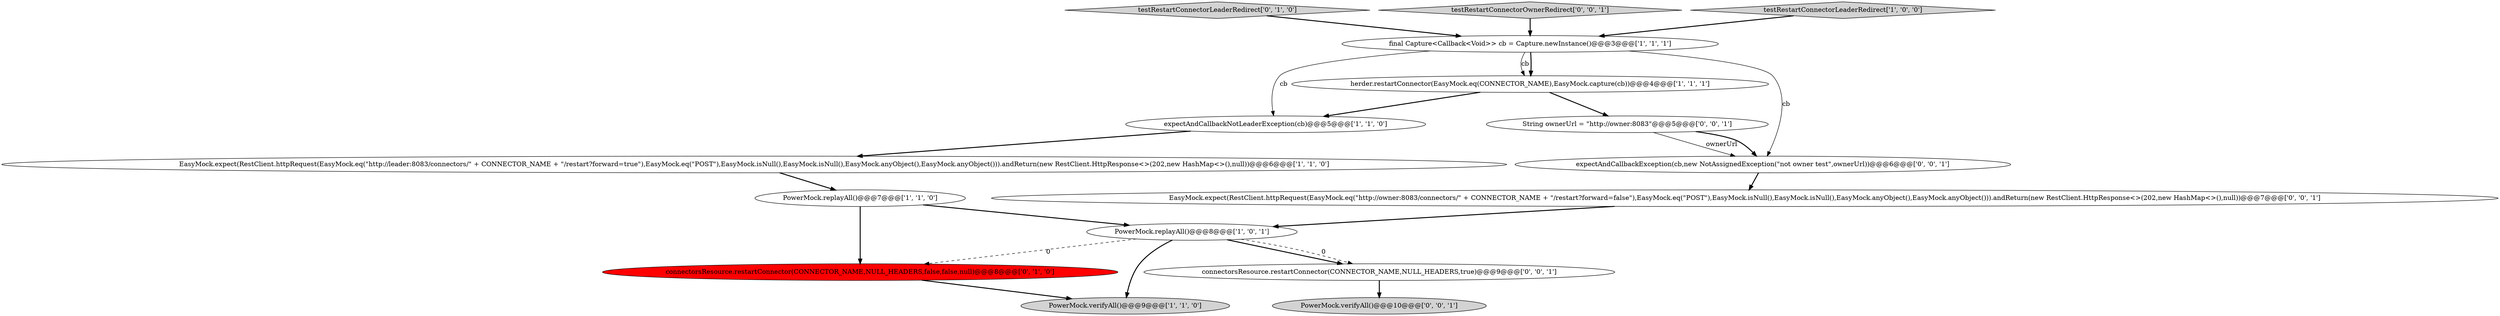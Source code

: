 digraph {
5 [style = filled, label = "EasyMock.expect(RestClient.httpRequest(EasyMock.eq(\"http://leader:8083/connectors/\" + CONNECTOR_NAME + \"/restart?forward=true\"),EasyMock.eq(\"POST\"),EasyMock.isNull(),EasyMock.isNull(),EasyMock.anyObject(),EasyMock.anyObject())).andReturn(new RestClient.HttpResponse<>(202,new HashMap<>(),null))@@@6@@@['1', '1', '0']", fillcolor = white, shape = ellipse image = "AAA0AAABBB1BBB"];
9 [style = filled, label = "testRestartConnectorLeaderRedirect['0', '1', '0']", fillcolor = lightgray, shape = diamond image = "AAA0AAABBB2BBB"];
15 [style = filled, label = "connectorsResource.restartConnector(CONNECTOR_NAME,NULL_HEADERS,true)@@@9@@@['0', '0', '1']", fillcolor = white, shape = ellipse image = "AAA0AAABBB3BBB"];
8 [style = filled, label = "connectorsResource.restartConnector(CONNECTOR_NAME,NULL_HEADERS,false,false,null)@@@8@@@['0', '1', '0']", fillcolor = red, shape = ellipse image = "AAA1AAABBB2BBB"];
6 [style = filled, label = "final Capture<Callback<Void>> cb = Capture.newInstance()@@@3@@@['1', '1', '1']", fillcolor = white, shape = ellipse image = "AAA0AAABBB1BBB"];
13 [style = filled, label = "testRestartConnectorOwnerRedirect['0', '0', '1']", fillcolor = lightgray, shape = diamond image = "AAA0AAABBB3BBB"];
7 [style = filled, label = "PowerMock.replayAll()@@@7@@@['1', '1', '0']", fillcolor = white, shape = ellipse image = "AAA0AAABBB1BBB"];
1 [style = filled, label = "PowerMock.verifyAll()@@@9@@@['1', '1', '0']", fillcolor = lightgray, shape = ellipse image = "AAA0AAABBB1BBB"];
11 [style = filled, label = "expectAndCallbackException(cb,new NotAssignedException(\"not owner test\",ownerUrl))@@@6@@@['0', '0', '1']", fillcolor = white, shape = ellipse image = "AAA0AAABBB3BBB"];
14 [style = filled, label = "EasyMock.expect(RestClient.httpRequest(EasyMock.eq(\"http://owner:8083/connectors/\" + CONNECTOR_NAME + \"/restart?forward=false\"),EasyMock.eq(\"POST\"),EasyMock.isNull(),EasyMock.isNull(),EasyMock.anyObject(),EasyMock.anyObject())).andReturn(new RestClient.HttpResponse<>(202,new HashMap<>(),null))@@@7@@@['0', '0', '1']", fillcolor = white, shape = ellipse image = "AAA0AAABBB3BBB"];
2 [style = filled, label = "expectAndCallbackNotLeaderException(cb)@@@5@@@['1', '1', '0']", fillcolor = white, shape = ellipse image = "AAA0AAABBB1BBB"];
12 [style = filled, label = "PowerMock.verifyAll()@@@10@@@['0', '0', '1']", fillcolor = lightgray, shape = ellipse image = "AAA0AAABBB3BBB"];
3 [style = filled, label = "PowerMock.replayAll()@@@8@@@['1', '0', '1']", fillcolor = white, shape = ellipse image = "AAA0AAABBB1BBB"];
4 [style = filled, label = "testRestartConnectorLeaderRedirect['1', '0', '0']", fillcolor = lightgray, shape = diamond image = "AAA0AAABBB1BBB"];
10 [style = filled, label = "String ownerUrl = \"http://owner:8083\"@@@5@@@['0', '0', '1']", fillcolor = white, shape = ellipse image = "AAA0AAABBB3BBB"];
0 [style = filled, label = "herder.restartConnector(EasyMock.eq(CONNECTOR_NAME),EasyMock.capture(cb))@@@4@@@['1', '1', '1']", fillcolor = white, shape = ellipse image = "AAA0AAABBB1BBB"];
14->3 [style = bold, label=""];
6->11 [style = solid, label="cb"];
3->1 [style = bold, label=""];
11->14 [style = bold, label=""];
4->6 [style = bold, label=""];
0->2 [style = bold, label=""];
6->0 [style = bold, label=""];
3->15 [style = bold, label=""];
7->8 [style = bold, label=""];
7->3 [style = bold, label=""];
9->6 [style = bold, label=""];
8->1 [style = bold, label=""];
0->10 [style = bold, label=""];
6->0 [style = solid, label="cb"];
6->2 [style = solid, label="cb"];
3->15 [style = dashed, label="0"];
3->8 [style = dashed, label="0"];
5->7 [style = bold, label=""];
15->12 [style = bold, label=""];
13->6 [style = bold, label=""];
10->11 [style = solid, label="ownerUrl"];
2->5 [style = bold, label=""];
10->11 [style = bold, label=""];
}
